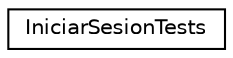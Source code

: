 digraph "Graphical Class Hierarchy"
{
 // INTERACTIVE_SVG=YES
 // LATEX_PDF_SIZE
  edge [fontname="Helvetica",fontsize="10",labelfontname="Helvetica",labelfontsize="10"];
  node [fontname="Helvetica",fontsize="10",shape=record];
  rankdir="LR";
  Node0 [label="IniciarSesionTests",height=0.2,width=0.4,color="black", fillcolor="white", style="filled",URL="$classIniciarSesionTests.html",tooltip=" "];
}
